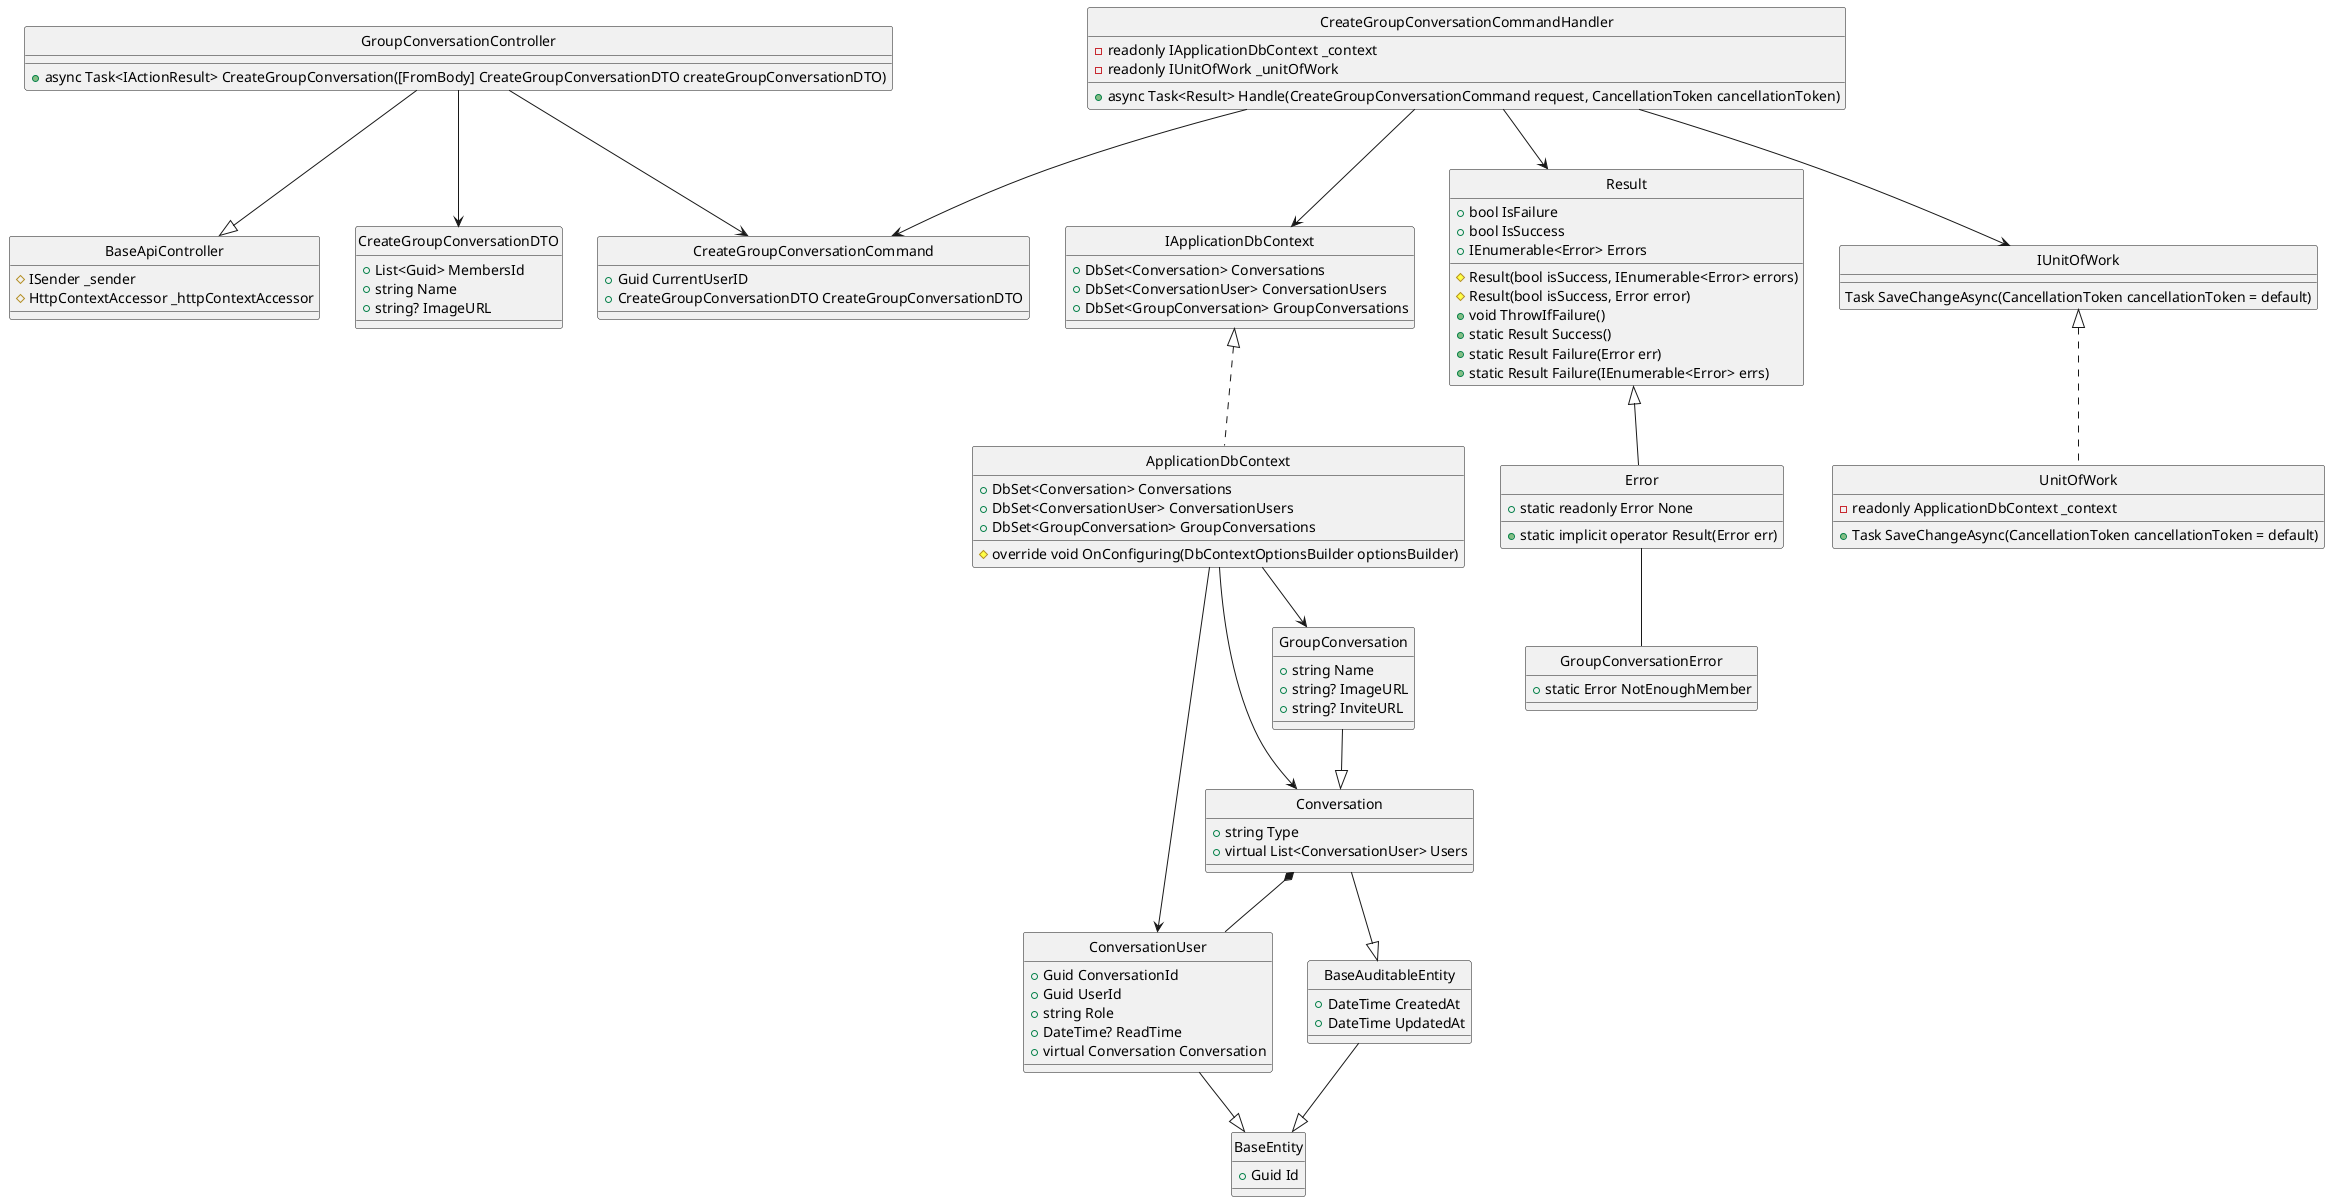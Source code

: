 @startuml 
hide circle

class BaseApiController {
    #ISender _sender
    #HttpContextAccessor _httpContextAccessor
}

class GroupConversationController {
    +async Task<IActionResult> CreateGroupConversation([FromBody] CreateGroupConversationDTO createGroupConversationDTO)
}

class CreateGroupConversationCommand {
    +Guid CurrentUserID
    +CreateGroupConversationDTO CreateGroupConversationDTO
}

class CreateGroupConversationCommandHandler {
    -readonly IApplicationDbContext _context
    -readonly IUnitOfWork _unitOfWork
    +async Task<Result> Handle(CreateGroupConversationCommand request, CancellationToken cancellationToken)
}

class IApplicationDbContext {
    +DbSet<Conversation> Conversations
    +DbSet<ConversationUser> ConversationUsers
    +DbSet<GroupConversation> GroupConversations
}

class ApplicationDbContext {
    +DbSet<Conversation> Conversations
    +DbSet<ConversationUser> ConversationUsers
    +DbSet<GroupConversation> GroupConversations
    #override void OnConfiguring(DbContextOptionsBuilder optionsBuilder)
}

class Result {
    +bool IsFailure
    +bool IsSuccess
    +IEnumerable<Error> Errors
    #Result(bool isSuccess, IEnumerable<Error> errors)
    #Result(bool isSuccess, Error error)
    +void ThrowIfFailure()
    +static Result Success()
    +static Result Failure(Error err)
    +static Result Failure(IEnumerable<Error> errs)
}

class Error {
    +static readonly Error None
    +static implicit operator Result(Error err)
}

class IUnitOfWork {
    Task SaveChangeAsync(CancellationToken cancellationToken = default)
}

class UnitOfWork {
    -readonly ApplicationDbContext _context
    +Task SaveChangeAsync(CancellationToken cancellationToken = default)
}

class GroupConversationError {
    +static Error NotEnoughMember
}

class CreateGroupConversationDTO {
    +List<Guid> MembersId
    +string Name
    +string? ImageURL
}

class BaseEntity {
    +Guid Id
}

class BaseAuditableEntity{
    +DateTime CreatedAt
    +DateTime UpdatedAt
}

class ConversationUser {
    +Guid ConversationId
    +Guid UserId
    +string Role 
    +DateTime? ReadTime
    +virtual Conversation Conversation
}

class Conversation {
    +string Type
    +virtual List<ConversationUser> Users
}

class GroupConversation {
    +string Name
    +string? ImageURL
    +string? InviteURL
}

GroupConversationController --|> BaseApiController
GroupConversationController --> CreateGroupConversationCommand
GroupConversationController --> CreateGroupConversationDTO
CreateGroupConversationCommandHandler --> CreateGroupConversationCommand
CreateGroupConversationCommandHandler --> Result
CreateGroupConversationCommandHandler --> IUnitOfWork
CreateGroupConversationCommandHandler --> IApplicationDbContext
IUnitOfWork <|.. UnitOfWork
IApplicationDbContext <|.. ApplicationDbContext
Result <|-- Error
Error -- GroupConversationError
ApplicationDbContext --> ConversationUser
ApplicationDbContext --> Conversation
ApplicationDbContext --> GroupConversation
GroupConversation --|> Conversation
ConversationUser --|> BaseEntity
Conversation --|> BaseAuditableEntity
Conversation *-- ConversationUser
BaseAuditableEntity --|>BaseEntity
@enduml